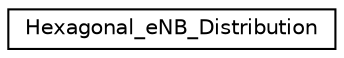 digraph "Graphical Class Hierarchy"
{
 // LATEX_PDF_SIZE
  edge [fontname="Helvetica",fontsize="10",labelfontname="Helvetica",labelfontsize="10"];
  node [fontname="Helvetica",fontsize="10",shape=record];
  rankdir="LR";
  Node0 [label="Hexagonal_eNB_Distribution",height=0.2,width=0.4,color="black", fillcolor="white", style="filled",URL="$structHexagonal__eNB__Distribution.html",tooltip=" "];
}
